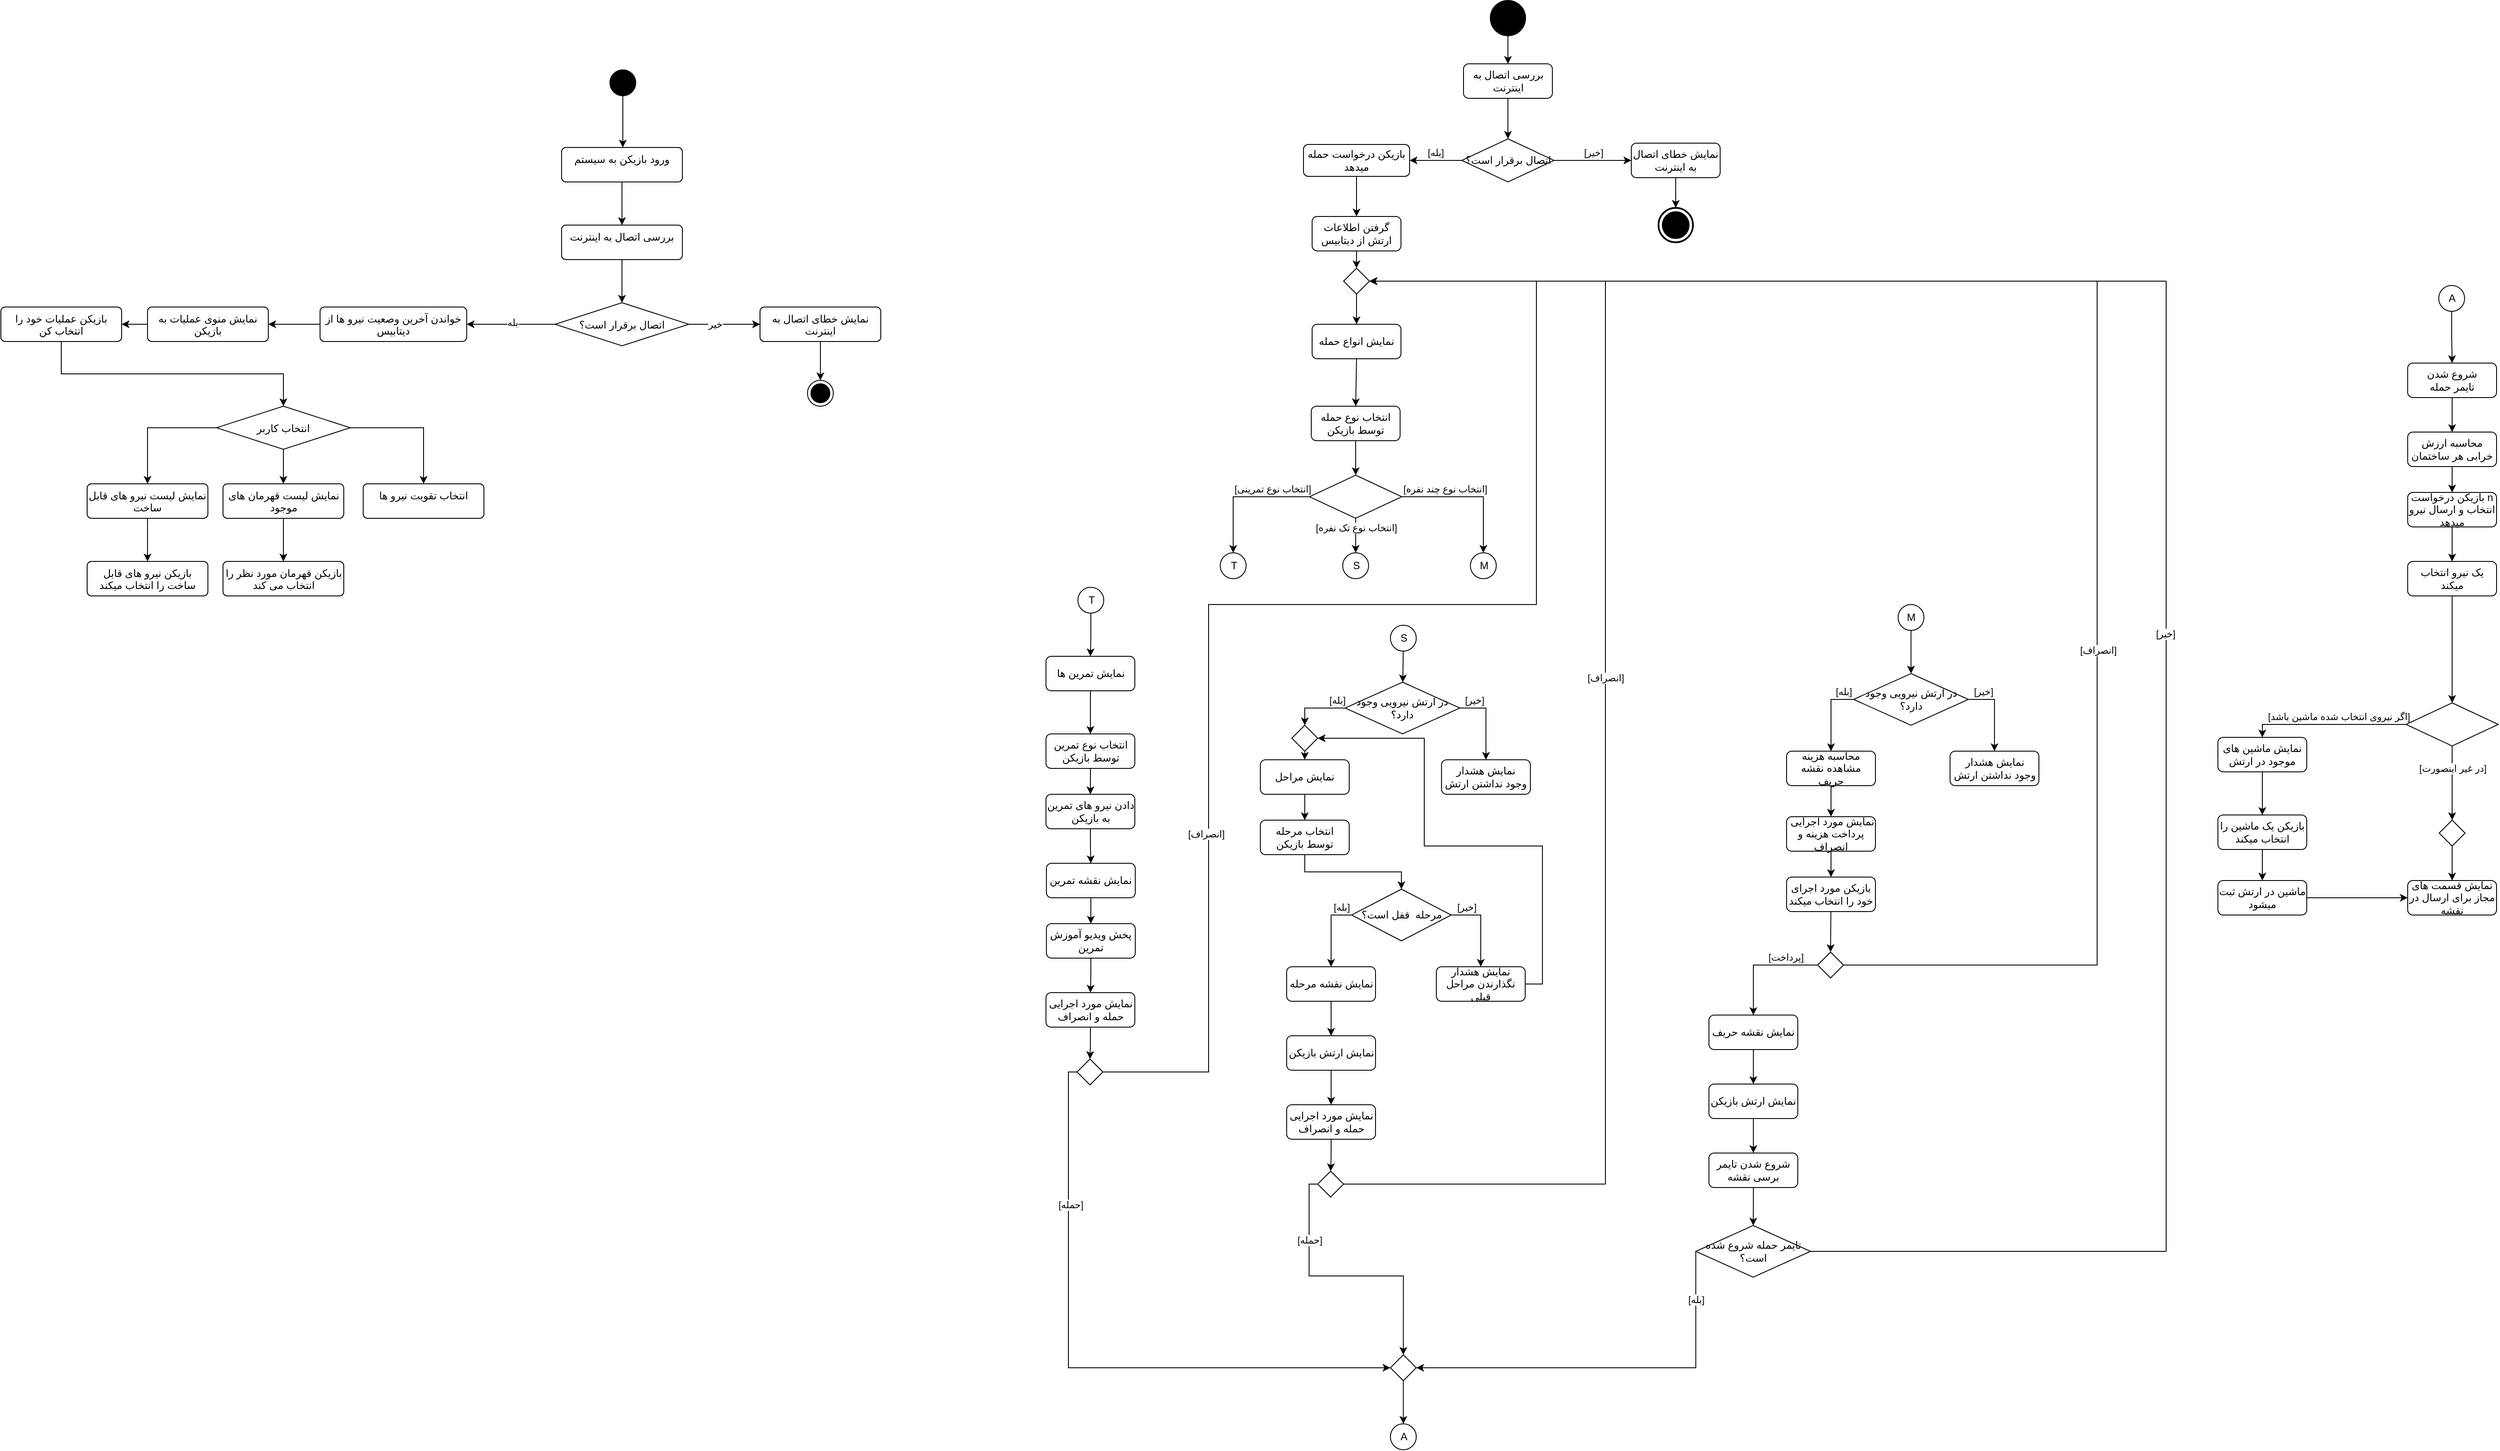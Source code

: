 <mxfile version="24.8.6">
  <diagram name="Page-1" id="e7e014a7-5840-1c2e-5031-d8a46d1fe8dd">
    <mxGraphModel dx="3032" dy="1845" grid="1" gridSize="10" guides="1" tooltips="1" connect="1" arrows="1" fold="1" page="0" pageScale="1" pageWidth="1169" pageHeight="826" background="none" math="0" shadow="0">
      <root>
        <mxCell id="0" />
        <mxCell id="1" parent="0" />
        <mxCell id="AVHLMCsRwFBvno4Tyc7N-41" value="" style="ellipse;fillColor=strokeColor;html=1;" parent="1" vertex="1">
          <mxGeometry x="216" y="-440" width="30" height="30" as="geometry" />
        </mxCell>
        <mxCell id="AVHLMCsRwFBvno4Tyc7N-46" value="" style="edgeStyle=orthogonalEdgeStyle;rounded=0;orthogonalLoop=1;jettySize=auto;html=1;" parent="1" source="AVHLMCsRwFBvno4Tyc7N-43" target="AVHLMCsRwFBvno4Tyc7N-45" edge="1">
          <mxGeometry relative="1" as="geometry" />
        </mxCell>
        <mxCell id="AVHLMCsRwFBvno4Tyc7N-43" value="ورود بازیکن به سیستم" style="html=1;align=center;verticalAlign=top;rounded=1;absoluteArcSize=1;arcSize=10;dashed=0;whiteSpace=wrap;" parent="1" vertex="1">
          <mxGeometry x="160" y="-350" width="140" height="40" as="geometry" />
        </mxCell>
        <mxCell id="AVHLMCsRwFBvno4Tyc7N-44" style="edgeStyle=orthogonalEdgeStyle;rounded=0;orthogonalLoop=1;jettySize=auto;html=1;exitX=0.5;exitY=1;exitDx=0;exitDy=0;entryX=0.471;entryY=0.002;entryDx=0;entryDy=0;entryPerimeter=0;" parent="1" source="AVHLMCsRwFBvno4Tyc7N-41" edge="1">
          <mxGeometry relative="1" as="geometry">
            <mxPoint x="230.94" y="-350.0" as="targetPoint" />
          </mxGeometry>
        </mxCell>
        <mxCell id="AVHLMCsRwFBvno4Tyc7N-48" value="" style="edgeStyle=orthogonalEdgeStyle;rounded=0;orthogonalLoop=1;jettySize=auto;html=1;" parent="1" source="AVHLMCsRwFBvno4Tyc7N-45" target="AVHLMCsRwFBvno4Tyc7N-47" edge="1">
          <mxGeometry relative="1" as="geometry" />
        </mxCell>
        <mxCell id="AVHLMCsRwFBvno4Tyc7N-45" value="بررسی اتصال به اینترنت" style="html=1;align=center;verticalAlign=top;rounded=1;absoluteArcSize=1;arcSize=10;dashed=0;whiteSpace=wrap;" parent="1" vertex="1">
          <mxGeometry x="160" y="-260" width="140" height="40" as="geometry" />
        </mxCell>
        <mxCell id="AVHLMCsRwFBvno4Tyc7N-50" value="" style="edgeStyle=orthogonalEdgeStyle;rounded=0;orthogonalLoop=1;jettySize=auto;html=1;" parent="1" source="AVHLMCsRwFBvno4Tyc7N-47" target="AVHLMCsRwFBvno4Tyc7N-49" edge="1">
          <mxGeometry relative="1" as="geometry" />
        </mxCell>
        <mxCell id="AVHLMCsRwFBvno4Tyc7N-55" value="خیر" style="edgeLabel;html=1;align=center;verticalAlign=middle;resizable=0;points=[];" parent="AVHLMCsRwFBvno4Tyc7N-50" vertex="1" connectable="0">
          <mxGeometry x="-0.265" relative="1" as="geometry">
            <mxPoint as="offset" />
          </mxGeometry>
        </mxCell>
        <mxCell id="AVHLMCsRwFBvno4Tyc7N-54" value="" style="edgeStyle=orthogonalEdgeStyle;rounded=0;orthogonalLoop=1;jettySize=auto;html=1;" parent="1" source="AVHLMCsRwFBvno4Tyc7N-47" target="AVHLMCsRwFBvno4Tyc7N-53" edge="1">
          <mxGeometry relative="1" as="geometry" />
        </mxCell>
        <mxCell id="AVHLMCsRwFBvno4Tyc7N-56" value="بله" style="edgeLabel;html=1;align=center;verticalAlign=middle;resizable=0;points=[];" parent="AVHLMCsRwFBvno4Tyc7N-54" vertex="1" connectable="0">
          <mxGeometry x="-0.031" y="-2" relative="1" as="geometry">
            <mxPoint as="offset" />
          </mxGeometry>
        </mxCell>
        <mxCell id="AVHLMCsRwFBvno4Tyc7N-47" value="اتصال برقرار است؟" style="rhombus;" parent="1" vertex="1">
          <mxGeometry x="152.5" y="-170" width="155" height="50" as="geometry" />
        </mxCell>
        <mxCell id="AVHLMCsRwFBvno4Tyc7N-52" value="" style="edgeStyle=orthogonalEdgeStyle;rounded=0;orthogonalLoop=1;jettySize=auto;html=1;" parent="1" source="AVHLMCsRwFBvno4Tyc7N-49" target="AVHLMCsRwFBvno4Tyc7N-51" edge="1">
          <mxGeometry relative="1" as="geometry" />
        </mxCell>
        <mxCell id="AVHLMCsRwFBvno4Tyc7N-49" value="نمایش خطای اتصال به اینترنت" style="html=1;align=center;verticalAlign=top;rounded=1;absoluteArcSize=1;arcSize=10;dashed=0;whiteSpace=wrap;" parent="1" vertex="1">
          <mxGeometry x="390" y="-165" width="140" height="40" as="geometry" />
        </mxCell>
        <mxCell id="AVHLMCsRwFBvno4Tyc7N-51" value="" style="ellipse;html=1;shape=endState;fillColor=strokeColor;" parent="1" vertex="1">
          <mxGeometry x="445" y="-80" width="30" height="30" as="geometry" />
        </mxCell>
        <mxCell id="AVHLMCsRwFBvno4Tyc7N-60" value="" style="edgeStyle=orthogonalEdgeStyle;rounded=0;orthogonalLoop=1;jettySize=auto;html=1;" parent="1" source="AVHLMCsRwFBvno4Tyc7N-53" target="AVHLMCsRwFBvno4Tyc7N-57" edge="1">
          <mxGeometry relative="1" as="geometry" />
        </mxCell>
        <mxCell id="AVHLMCsRwFBvno4Tyc7N-53" value="خواندن آخرین وصعیت نیرو ها از دیتابیس" style="html=1;align=center;verticalAlign=top;rounded=1;absoluteArcSize=1;arcSize=10;dashed=0;whiteSpace=wrap;" parent="1" vertex="1">
          <mxGeometry x="-120" y="-165" width="170" height="40" as="geometry" />
        </mxCell>
        <mxCell id="AVHLMCsRwFBvno4Tyc7N-65" value="" style="edgeStyle=orthogonalEdgeStyle;rounded=0;orthogonalLoop=1;jettySize=auto;html=1;" parent="1" source="AVHLMCsRwFBvno4Tyc7N-57" target="AVHLMCsRwFBvno4Tyc7N-64" edge="1">
          <mxGeometry relative="1" as="geometry" />
        </mxCell>
        <mxCell id="AVHLMCsRwFBvno4Tyc7N-57" value="نمایش منوی عملیات به بازیکن" style="html=1;align=center;verticalAlign=top;rounded=1;absoluteArcSize=1;arcSize=10;dashed=0;whiteSpace=wrap;" parent="1" vertex="1">
          <mxGeometry x="-320" y="-165" width="140" height="40" as="geometry" />
        </mxCell>
        <mxCell id="AVHLMCsRwFBvno4Tyc7N-68" style="edgeStyle=orthogonalEdgeStyle;rounded=0;orthogonalLoop=1;jettySize=auto;html=1;exitX=0;exitY=0.5;exitDx=0;exitDy=0;entryX=0.5;entryY=0;entryDx=0;entryDy=0;" parent="1" source="AVHLMCsRwFBvno4Tyc7N-59" target="AVHLMCsRwFBvno4Tyc7N-62" edge="1">
          <mxGeometry relative="1" as="geometry" />
        </mxCell>
        <mxCell id="AVHLMCsRwFBvno4Tyc7N-69" style="edgeStyle=orthogonalEdgeStyle;rounded=0;orthogonalLoop=1;jettySize=auto;html=1;exitX=0.5;exitY=1;exitDx=0;exitDy=0;entryX=0.5;entryY=0;entryDx=0;entryDy=0;" parent="1" source="AVHLMCsRwFBvno4Tyc7N-59" target="AVHLMCsRwFBvno4Tyc7N-63" edge="1">
          <mxGeometry relative="1" as="geometry" />
        </mxCell>
        <mxCell id="AVHLMCsRwFBvno4Tyc7N-70" style="edgeStyle=orthogonalEdgeStyle;rounded=0;orthogonalLoop=1;jettySize=auto;html=1;exitX=1;exitY=0.5;exitDx=0;exitDy=0;entryX=0.5;entryY=0;entryDx=0;entryDy=0;" parent="1" source="AVHLMCsRwFBvno4Tyc7N-59" target="AVHLMCsRwFBvno4Tyc7N-67" edge="1">
          <mxGeometry relative="1" as="geometry" />
        </mxCell>
        <mxCell id="AVHLMCsRwFBvno4Tyc7N-59" value="انتخاب کاربر" style="rhombus;" parent="1" vertex="1">
          <mxGeometry x="-240" y="-50" width="155" height="50" as="geometry" />
        </mxCell>
        <mxCell id="AVHLMCsRwFBvno4Tyc7N-72" value="" style="edgeStyle=orthogonalEdgeStyle;rounded=0;orthogonalLoop=1;jettySize=auto;html=1;" parent="1" source="AVHLMCsRwFBvno4Tyc7N-62" target="AVHLMCsRwFBvno4Tyc7N-71" edge="1">
          <mxGeometry relative="1" as="geometry" />
        </mxCell>
        <mxCell id="AVHLMCsRwFBvno4Tyc7N-62" value="نمایش لیست نیرو های قابل ساخت" style="html=1;align=center;verticalAlign=top;rounded=1;absoluteArcSize=1;arcSize=10;dashed=0;whiteSpace=wrap;" parent="1" vertex="1">
          <mxGeometry x="-390" y="40" width="140" height="40" as="geometry" />
        </mxCell>
        <mxCell id="AVHLMCsRwFBvno4Tyc7N-74" value="" style="edgeStyle=orthogonalEdgeStyle;rounded=0;orthogonalLoop=1;jettySize=auto;html=1;" parent="1" source="AVHLMCsRwFBvno4Tyc7N-63" target="AVHLMCsRwFBvno4Tyc7N-73" edge="1">
          <mxGeometry relative="1" as="geometry" />
        </mxCell>
        <mxCell id="AVHLMCsRwFBvno4Tyc7N-63" value="نمایش لیست قهرمان های موجود" style="html=1;align=center;verticalAlign=top;rounded=1;absoluteArcSize=1;arcSize=10;dashed=0;whiteSpace=wrap;" parent="1" vertex="1">
          <mxGeometry x="-232.5" y="40" width="140" height="40" as="geometry" />
        </mxCell>
        <mxCell id="AVHLMCsRwFBvno4Tyc7N-66" style="edgeStyle=orthogonalEdgeStyle;rounded=0;orthogonalLoop=1;jettySize=auto;html=1;exitX=0.5;exitY=1;exitDx=0;exitDy=0;entryX=0.5;entryY=0;entryDx=0;entryDy=0;" parent="1" source="AVHLMCsRwFBvno4Tyc7N-64" target="AVHLMCsRwFBvno4Tyc7N-59" edge="1">
          <mxGeometry relative="1" as="geometry">
            <mxPoint x="-190" y="-60" as="targetPoint" />
          </mxGeometry>
        </mxCell>
        <mxCell id="AVHLMCsRwFBvno4Tyc7N-64" value="بازیکن عملیات خود را انتخاب کن" style="html=1;align=center;verticalAlign=top;rounded=1;absoluteArcSize=1;arcSize=10;dashed=0;whiteSpace=wrap;" parent="1" vertex="1">
          <mxGeometry x="-490" y="-165" width="140" height="40" as="geometry" />
        </mxCell>
        <mxCell id="AVHLMCsRwFBvno4Tyc7N-67" value="انتخاب تقویت نیرو ها" style="html=1;align=center;verticalAlign=top;rounded=1;absoluteArcSize=1;arcSize=10;dashed=0;whiteSpace=wrap;" parent="1" vertex="1">
          <mxGeometry x="-70" y="40" width="140" height="40" as="geometry" />
        </mxCell>
        <mxCell id="AVHLMCsRwFBvno4Tyc7N-71" value="بازیکن نیرو های قابل ساخت را انتخاب میکند" style="html=1;align=center;verticalAlign=top;rounded=1;absoluteArcSize=1;arcSize=10;dashed=0;whiteSpace=wrap;" parent="1" vertex="1">
          <mxGeometry x="-390" y="130" width="140" height="40" as="geometry" />
        </mxCell>
        <mxCell id="AVHLMCsRwFBvno4Tyc7N-73" value="بازیکن قهرمان مورد نظر را انتخاب می کند" style="html=1;align=center;verticalAlign=top;rounded=1;absoluteArcSize=1;arcSize=10;dashed=0;whiteSpace=wrap;" parent="1" vertex="1">
          <mxGeometry x="-232.5" y="130" width="140" height="40" as="geometry" />
        </mxCell>
        <mxCell id="Zq9gSJMjhTouXHFtVj0h-3" value="" style="shape=ellipse;html=1;fillColor=strokeColor;strokeWidth=2;verticalLabelPosition=bottom;verticalAlignment=top;perimeter=ellipsePerimeter;" vertex="1" parent="1">
          <mxGeometry x="1237" y="-520" width="40" height="40" as="geometry" />
        </mxCell>
        <mxCell id="Zq9gSJMjhTouXHFtVj0h-16" style="rounded=0;orthogonalLoop=1;jettySize=auto;html=1;exitX=0.5;exitY=1;exitDx=0;exitDy=0;entryX=0.5;entryY=0;entryDx=0;entryDy=0;" edge="1" parent="1" target="Zq9gSJMjhTouXHFtVj0h-14">
          <mxGeometry relative="1" as="geometry">
            <mxPoint x="1257" y="-481" as="sourcePoint" />
          </mxGeometry>
        </mxCell>
        <mxCell id="Zq9gSJMjhTouXHFtVj0h-14" value="بررسی اتصال به اینترنت" style="shape=rect;html=1;rounded=1;whiteSpace=wrap;align=center;" vertex="1" parent="1">
          <mxGeometry x="1205.5" y="-447" width="103" height="40" as="geometry" />
        </mxCell>
        <mxCell id="Zq9gSJMjhTouXHFtVj0h-26" value="[خیر]" style="html=1;elbow=vertical;verticalAlign=bottom;endArrow=classic;rounded=0;labelBackgroundColor=none;endSize=6;endFill=1;exitX=1;exitY=0.5;exitDx=0;exitDy=0;entryX=0;entryY=0.5;entryDx=0;entryDy=0;" edge="1" source="Zq9gSJMjhTouXHFtVj0h-30" parent="1" target="Zq9gSJMjhTouXHFtVj0h-96">
          <mxGeometry relative="1" as="geometry">
            <mxPoint x="1390" y="-335" as="targetPoint" />
            <mxPoint x="1320" y="-300" as="sourcePoint" />
          </mxGeometry>
        </mxCell>
        <mxCell id="Zq9gSJMjhTouXHFtVj0h-27" value="[بله]" style="html=1;elbow=vertical;verticalAlign=bottom;endArrow=classic;rounded=0;labelBackgroundColor=none;endFill=1;exitX=0;exitY=0.5;exitDx=0;exitDy=0;entryX=1;entryY=0.5;entryDx=0;entryDy=0;" edge="1" source="Zq9gSJMjhTouXHFtVj0h-30" parent="1" target="Zq9gSJMjhTouXHFtVj0h-40">
          <mxGeometry relative="1" as="geometry">
            <mxPoint x="1140" y="-335" as="targetPoint" />
            <mxPoint x="1237" y="-340.364" as="sourcePoint" />
          </mxGeometry>
        </mxCell>
        <mxCell id="Zq9gSJMjhTouXHFtVj0h-28" style="rounded=0;orthogonalLoop=1;jettySize=auto;html=1;exitX=0.5;exitY=1;exitDx=0;exitDy=0;entryX=0.5;entryY=0;entryDx=0;entryDy=0;" edge="1" parent="1" source="Zq9gSJMjhTouXHFtVj0h-14">
          <mxGeometry relative="1" as="geometry">
            <mxPoint x="1257" y="-360" as="targetPoint" />
          </mxGeometry>
        </mxCell>
        <mxCell id="Zq9gSJMjhTouXHFtVj0h-30" value="&lt;span style=&quot;text-wrap-mode: nowrap;&quot;&gt;اتصال برقرار است؟&lt;/span&gt;" style="rhombus;whiteSpace=wrap;html=1;" vertex="1" parent="1">
          <mxGeometry x="1203.5" y="-360" width="107" height="50" as="geometry" />
        </mxCell>
        <mxCell id="Zq9gSJMjhTouXHFtVj0h-40" value="بازیکن درخواست حمله میدهد" style="shape=rect;html=1;rounded=1;whiteSpace=wrap;align=center;" vertex="1" parent="1">
          <mxGeometry x="1020" y="-353.5" width="123" height="37" as="geometry" />
        </mxCell>
        <mxCell id="Zq9gSJMjhTouXHFtVj0h-41" style="rounded=0;orthogonalLoop=1;jettySize=auto;html=1;exitX=0.5;exitY=1;exitDx=0;exitDy=0;entryX=0.5;entryY=0;entryDx=0;entryDy=0;" edge="1" source="Zq9gSJMjhTouXHFtVj0h-40" parent="1" target="Zq9gSJMjhTouXHFtVj0h-42">
          <mxGeometry relative="1" as="geometry">
            <mxPoint x="1081.5" y="-270" as="targetPoint" />
          </mxGeometry>
        </mxCell>
        <mxCell id="Zq9gSJMjhTouXHFtVj0h-42" value="گرفتن اطلاعات ارتش از دیتابیس" style="shape=rect;html=1;rounded=1;whiteSpace=wrap;align=center;" vertex="1" parent="1">
          <mxGeometry x="1030" y="-270" width="103" height="40" as="geometry" />
        </mxCell>
        <mxCell id="Zq9gSJMjhTouXHFtVj0h-43" style="rounded=0;orthogonalLoop=1;jettySize=auto;html=1;exitX=0.5;exitY=1;exitDx=0;exitDy=0;entryX=0.5;entryY=0;entryDx=0;entryDy=0;" edge="1" source="Zq9gSJMjhTouXHFtVj0h-42" parent="1" target="Zq9gSJMjhTouXHFtVj0h-214">
          <mxGeometry relative="1" as="geometry">
            <mxPoint x="1120" y="-180" as="targetPoint" />
          </mxGeometry>
        </mxCell>
        <mxCell id="Zq9gSJMjhTouXHFtVj0h-45" style="rounded=0;orthogonalLoop=1;jettySize=auto;html=1;exitX=0.5;exitY=1;exitDx=0;exitDy=0;entryX=0.5;entryY=0;entryDx=0;entryDy=0;" edge="1" source="Zq9gSJMjhTouXHFtVj0h-215" parent="1" target="Zq9gSJMjhTouXHFtVj0h-46">
          <mxGeometry relative="1" as="geometry">
            <mxPoint x="1079" y="-60" as="targetPoint" />
            <mxPoint x="1080.5" y="-100" as="sourcePoint" />
          </mxGeometry>
        </mxCell>
        <mxCell id="Zq9gSJMjhTouXHFtVj0h-64" value="" style="edgeStyle=orthogonalEdgeStyle;rounded=0;orthogonalLoop=1;jettySize=auto;html=1;" edge="1" parent="1" source="Zq9gSJMjhTouXHFtVj0h-46" target="Zq9gSJMjhTouXHFtVj0h-50">
          <mxGeometry relative="1" as="geometry" />
        </mxCell>
        <mxCell id="Zq9gSJMjhTouXHFtVj0h-46" value="انتخاب نوع حمله توسط بازیکن" style="shape=rect;html=1;rounded=1;whiteSpace=wrap;align=center;" vertex="1" parent="1">
          <mxGeometry x="1029" y="-50" width="103" height="40" as="geometry" />
        </mxCell>
        <mxCell id="Zq9gSJMjhTouXHFtVj0h-48" value="[انتخاب نوع تک نفره]" style="elbow=vertical;verticalAlign=bottom;endArrow=classic;rounded=0;labelBackgroundColor=default;endSize=6;endFill=1;exitX=0.5;exitY=1;exitDx=0;exitDy=0;entryX=0.5;entryY=0;entryDx=0;entryDy=0;jumpStyle=none;textShadow=0;labelBorderColor=none;fontColor=default;html=1;shadow=0;flowAnimation=0;" edge="1" source="Zq9gSJMjhTouXHFtVj0h-50" parent="1" target="Zq9gSJMjhTouXHFtVj0h-57">
          <mxGeometry relative="1" as="geometry">
            <mxPoint x="1080.5" y="130.0" as="targetPoint" />
            <mxPoint x="993.5" y="130.0" as="sourcePoint" />
          </mxGeometry>
        </mxCell>
        <mxCell id="Zq9gSJMjhTouXHFtVj0h-49" value="[انتخاب نوع تمرینی]" style="html=1;verticalAlign=bottom;endArrow=classic;rounded=0;labelBackgroundColor=none;endFill=1;exitX=0;exitY=0.5;exitDx=0;exitDy=0;edgeStyle=orthogonalEdgeStyle;entryX=0.5;entryY=0;entryDx=0;entryDy=0;" edge="1" source="Zq9gSJMjhTouXHFtVj0h-50" parent="1" target="Zq9gSJMjhTouXHFtVj0h-55">
          <mxGeometry x="-0.433" relative="1" as="geometry">
            <mxPoint x="913.5" y="55" as="targetPoint" />
            <mxPoint x="1060.5" y="49.636" as="sourcePoint" />
            <mxPoint as="offset" />
          </mxGeometry>
        </mxCell>
        <mxCell id="Zq9gSJMjhTouXHFtVj0h-50" value="" style="rhombus;whiteSpace=wrap;html=1;" vertex="1" parent="1">
          <mxGeometry x="1027" y="30" width="107" height="50" as="geometry" />
        </mxCell>
        <mxCell id="Zq9gSJMjhTouXHFtVj0h-53" value="[انتخاب نوع چند نفره]" style="html=1;elbow=vertical;verticalAlign=bottom;endArrow=classic;rounded=0;labelBackgroundColor=none;endSize=6;endFill=1;exitX=1;exitY=0.5;exitDx=0;exitDy=0;entryX=0.5;entryY=0;entryDx=0;entryDy=0;edgeStyle=orthogonalEdgeStyle;" edge="1" parent="1" source="Zq9gSJMjhTouXHFtVj0h-50" target="Zq9gSJMjhTouXHFtVj0h-59">
          <mxGeometry x="-0.379" relative="1" as="geometry">
            <mxPoint x="1252.5" y="54.7" as="targetPoint" />
            <mxPoint x="1143.5" y="54.7" as="sourcePoint" />
            <mxPoint as="offset" />
          </mxGeometry>
        </mxCell>
        <mxCell id="Zq9gSJMjhTouXHFtVj0h-55" value="T" style="ellipse;html=1;" vertex="1" parent="1">
          <mxGeometry x="923.5" y="120" width="30" height="30" as="geometry" />
        </mxCell>
        <mxCell id="Zq9gSJMjhTouXHFtVj0h-57" value="S" style="ellipse;html=1;" vertex="1" parent="1">
          <mxGeometry x="1065.5" y="120" width="30" height="30" as="geometry" />
        </mxCell>
        <mxCell id="Zq9gSJMjhTouXHFtVj0h-59" value="M" style="ellipse;html=1;" vertex="1" parent="1">
          <mxGeometry x="1213.5" y="120" width="30" height="30" as="geometry" />
        </mxCell>
        <mxCell id="Zq9gSJMjhTouXHFtVj0h-67" value="" style="edgeStyle=orthogonalEdgeStyle;rounded=0;orthogonalLoop=1;jettySize=auto;html=1;" edge="1" parent="1" source="Zq9gSJMjhTouXHFtVj0h-60" target="Zq9gSJMjhTouXHFtVj0h-65">
          <mxGeometry relative="1" as="geometry" />
        </mxCell>
        <mxCell id="Zq9gSJMjhTouXHFtVj0h-60" value="T" style="ellipse;html=1;" vertex="1" parent="1">
          <mxGeometry x="758.5" y="160" width="30" height="30" as="geometry" />
        </mxCell>
        <mxCell id="Zq9gSJMjhTouXHFtVj0h-82" value="" style="rounded=0;orthogonalLoop=1;jettySize=auto;html=1;" edge="1" parent="1" source="Zq9gSJMjhTouXHFtVj0h-61" target="Zq9gSJMjhTouXHFtVj0h-79">
          <mxGeometry relative="1" as="geometry" />
        </mxCell>
        <mxCell id="Zq9gSJMjhTouXHFtVj0h-61" value="S" style="ellipse;html=1;" vertex="1" parent="1">
          <mxGeometry x="1120.75" y="204" width="30" height="30" as="geometry" />
        </mxCell>
        <mxCell id="Zq9gSJMjhTouXHFtVj0h-109" value="" style="edgeStyle=orthogonalEdgeStyle;rounded=0;orthogonalLoop=1;jettySize=auto;html=1;" edge="1" parent="1" source="Zq9gSJMjhTouXHFtVj0h-62" target="Zq9gSJMjhTouXHFtVj0h-105">
          <mxGeometry relative="1" as="geometry" />
        </mxCell>
        <mxCell id="Zq9gSJMjhTouXHFtVj0h-62" value="M" style="ellipse;html=1;" vertex="1" parent="1">
          <mxGeometry x="1709.25" y="180" width="30" height="30" as="geometry" />
        </mxCell>
        <mxCell id="Zq9gSJMjhTouXHFtVj0h-69" value="" style="edgeStyle=orthogonalEdgeStyle;rounded=0;orthogonalLoop=1;jettySize=auto;html=1;" edge="1" parent="1" source="Zq9gSJMjhTouXHFtVj0h-65" target="Zq9gSJMjhTouXHFtVj0h-68">
          <mxGeometry relative="1" as="geometry" />
        </mxCell>
        <mxCell id="Zq9gSJMjhTouXHFtVj0h-65" value="نمایش تمرین ها" style="shape=rect;html=1;rounded=1;whiteSpace=wrap;align=center;" vertex="1" parent="1">
          <mxGeometry x="721.5" y="240" width="103" height="40" as="geometry" />
        </mxCell>
        <mxCell id="Zq9gSJMjhTouXHFtVj0h-71" value="" style="edgeStyle=orthogonalEdgeStyle;rounded=0;orthogonalLoop=1;jettySize=auto;html=1;" edge="1" parent="1" source="Zq9gSJMjhTouXHFtVj0h-68" target="Zq9gSJMjhTouXHFtVj0h-70">
          <mxGeometry relative="1" as="geometry" />
        </mxCell>
        <mxCell id="Zq9gSJMjhTouXHFtVj0h-68" value="انتخاب نوع تمرین توسط بازیکن" style="shape=rect;html=1;rounded=1;whiteSpace=wrap;align=center;" vertex="1" parent="1">
          <mxGeometry x="721.5" y="330" width="103" height="40" as="geometry" />
        </mxCell>
        <mxCell id="Zq9gSJMjhTouXHFtVj0h-73" value="" style="edgeStyle=orthogonalEdgeStyle;rounded=0;orthogonalLoop=1;jettySize=auto;html=1;" edge="1" parent="1" source="Zq9gSJMjhTouXHFtVj0h-70" target="Zq9gSJMjhTouXHFtVj0h-72">
          <mxGeometry relative="1" as="geometry" />
        </mxCell>
        <mxCell id="Zq9gSJMjhTouXHFtVj0h-70" value="دادن نیرو های تمرین به بازیکن" style="shape=rect;html=1;rounded=1;whiteSpace=wrap;align=center;" vertex="1" parent="1">
          <mxGeometry x="721.5" y="400" width="103" height="40" as="geometry" />
        </mxCell>
        <mxCell id="Zq9gSJMjhTouXHFtVj0h-76" value="" style="edgeStyle=orthogonalEdgeStyle;rounded=0;orthogonalLoop=1;jettySize=auto;html=1;" edge="1" parent="1" source="Zq9gSJMjhTouXHFtVj0h-72" target="Zq9gSJMjhTouXHFtVj0h-74">
          <mxGeometry relative="1" as="geometry" />
        </mxCell>
        <mxCell id="Zq9gSJMjhTouXHFtVj0h-72" value="نمایش نقشه تمرین" style="shape=rect;html=1;rounded=1;whiteSpace=wrap;align=center;" vertex="1" parent="1">
          <mxGeometry x="722" y="480" width="103" height="40" as="geometry" />
        </mxCell>
        <mxCell id="Zq9gSJMjhTouXHFtVj0h-146" style="edgeStyle=orthogonalEdgeStyle;rounded=0;orthogonalLoop=1;jettySize=auto;html=1;exitX=0.5;exitY=1;exitDx=0;exitDy=0;entryX=0.5;entryY=0;entryDx=0;entryDy=0;" edge="1" parent="1" source="Zq9gSJMjhTouXHFtVj0h-74" target="Zq9gSJMjhTouXHFtVj0h-141">
          <mxGeometry relative="1" as="geometry" />
        </mxCell>
        <mxCell id="Zq9gSJMjhTouXHFtVj0h-74" value="پخش ویدیو آموزش تمرین" style="shape=rect;html=1;rounded=1;whiteSpace=wrap;align=center;" vertex="1" parent="1">
          <mxGeometry x="722" y="550" width="103" height="40" as="geometry" />
        </mxCell>
        <mxCell id="Zq9gSJMjhTouXHFtVj0h-78" value="[بله]" style="html=1;verticalAlign=bottom;endArrow=classic;rounded=0;labelBackgroundColor=default;endFill=1;exitX=0;exitY=0.5;exitDx=0;exitDy=0;edgeStyle=elbowEdgeStyle;elbow=vertical;entryX=0.5;entryY=0;entryDx=0;entryDy=0;" edge="1" source="Zq9gSJMjhTouXHFtVj0h-79" parent="1" target="Zq9gSJMjhTouXHFtVj0h-217">
          <mxGeometry x="-0.718" relative="1" as="geometry">
            <mxPoint x="1090" y="360" as="targetPoint" />
            <mxPoint x="1083.5" y="345" as="sourcePoint" />
            <Array as="points">
              <mxPoint x="1060" y="300" />
            </Array>
            <mxPoint as="offset" />
          </mxGeometry>
        </mxCell>
        <mxCell id="Zq9gSJMjhTouXHFtVj0h-79" value="در ارتش نیرویی وجود دارد؟" style="rhombus;whiteSpace=wrap;html=1;" vertex="1" parent="1">
          <mxGeometry x="1068.25" y="270" width="133" height="60" as="geometry" />
        </mxCell>
        <mxCell id="Zq9gSJMjhTouXHFtVj0h-81" value="[خیر]" style="html=1;verticalAlign=bottom;endArrow=classic;rounded=0;labelBackgroundColor=default;endFill=1;exitX=1;exitY=0.5;exitDx=0;exitDy=0;edgeStyle=elbowEdgeStyle;entryX=0.5;entryY=0;entryDx=0;entryDy=0;elbow=vertical;" edge="1" parent="1" source="Zq9gSJMjhTouXHFtVj0h-79" target="Zq9gSJMjhTouXHFtVj0h-83">
          <mxGeometry x="-0.628" relative="1" as="geometry">
            <mxPoint x="1220" y="380" as="targetPoint" />
            <mxPoint x="1209.5" y="325" as="sourcePoint" />
            <mxPoint as="offset" />
            <Array as="points">
              <mxPoint x="1220" y="300" />
            </Array>
          </mxGeometry>
        </mxCell>
        <mxCell id="Zq9gSJMjhTouXHFtVj0h-83" value="نمایش هشدار&lt;div&gt;وجود نداشتن ارتش&lt;/div&gt;" style="shape=rect;html=1;rounded=1;whiteSpace=wrap;align=center;" vertex="1" parent="1">
          <mxGeometry x="1180" y="360" width="103" height="40" as="geometry" />
        </mxCell>
        <mxCell id="Zq9gSJMjhTouXHFtVj0h-88" value="" style="edgeStyle=orthogonalEdgeStyle;rounded=0;orthogonalLoop=1;jettySize=auto;html=1;" edge="1" parent="1" source="Zq9gSJMjhTouXHFtVj0h-84" target="Zq9gSJMjhTouXHFtVj0h-87">
          <mxGeometry relative="1" as="geometry" />
        </mxCell>
        <mxCell id="Zq9gSJMjhTouXHFtVj0h-84" value="نمایش مراحل" style="shape=rect;html=1;rounded=1;whiteSpace=wrap;align=center;" vertex="1" parent="1">
          <mxGeometry x="970" y="360" width="103" height="40" as="geometry" />
        </mxCell>
        <mxCell id="Zq9gSJMjhTouXHFtVj0h-92" style="edgeStyle=orthogonalEdgeStyle;rounded=0;orthogonalLoop=1;jettySize=auto;html=1;exitX=0.5;exitY=1;exitDx=0;exitDy=0;entryX=0.5;entryY=0;entryDx=0;entryDy=0;" edge="1" parent="1" source="Zq9gSJMjhTouXHFtVj0h-87" target="Zq9gSJMjhTouXHFtVj0h-90">
          <mxGeometry relative="1" as="geometry" />
        </mxCell>
        <mxCell id="Zq9gSJMjhTouXHFtVj0h-87" value="انتخاب مرحله توسط بازیکن" style="shape=rect;html=1;rounded=1;whiteSpace=wrap;align=center;" vertex="1" parent="1">
          <mxGeometry x="970" y="430" width="103" height="40" as="geometry" />
        </mxCell>
        <mxCell id="Zq9gSJMjhTouXHFtVj0h-89" value="[بله]" style="html=1;verticalAlign=bottom;endArrow=classic;rounded=0;labelBackgroundColor=default;endFill=1;exitX=0;exitY=0.5;exitDx=0;exitDy=0;edgeStyle=elbowEdgeStyle;elbow=vertical;entryX=0.5;entryY=0;entryDx=0;entryDy=0;" edge="1" parent="1" source="Zq9gSJMjhTouXHFtVj0h-90" target="Zq9gSJMjhTouXHFtVj0h-100">
          <mxGeometry x="-0.718" relative="1" as="geometry">
            <mxPoint x="1049.75" y="605" as="targetPoint" />
            <mxPoint x="1081.25" y="590" as="sourcePoint" />
            <Array as="points">
              <mxPoint x="1057.75" y="540" />
            </Array>
            <mxPoint as="offset" />
          </mxGeometry>
        </mxCell>
        <mxCell id="Zq9gSJMjhTouXHFtVj0h-90" value="مرحله&amp;nbsp; قفل است؟" style="rhombus;whiteSpace=wrap;html=1;" vertex="1" parent="1">
          <mxGeometry x="1075.75" y="510" width="115.51" height="60" as="geometry" />
        </mxCell>
        <mxCell id="Zq9gSJMjhTouXHFtVj0h-91" value="[خیر]" style="html=1;verticalAlign=bottom;endArrow=classic;rounded=0;labelBackgroundColor=default;endFill=1;exitX=1;exitY=0.5;exitDx=0;exitDy=0;edgeStyle=elbowEdgeStyle;entryX=0.5;entryY=0;entryDx=0;entryDy=0;elbow=vertical;" edge="1" parent="1" source="Zq9gSJMjhTouXHFtVj0h-90" target="Zq9gSJMjhTouXHFtVj0h-99">
          <mxGeometry x="-0.628" relative="1" as="geometry">
            <mxPoint x="1219.75" y="605" as="targetPoint" />
            <mxPoint x="1207.25" y="570" as="sourcePoint" />
            <mxPoint as="offset" />
            <Array as="points">
              <mxPoint x="1197.75" y="540" />
            </Array>
          </mxGeometry>
        </mxCell>
        <mxCell id="Zq9gSJMjhTouXHFtVj0h-98" value="" style="edgeStyle=orthogonalEdgeStyle;rounded=0;orthogonalLoop=1;jettySize=auto;html=1;" edge="1" parent="1" source="Zq9gSJMjhTouXHFtVj0h-96" target="Zq9gSJMjhTouXHFtVj0h-97">
          <mxGeometry relative="1" as="geometry" />
        </mxCell>
        <mxCell id="Zq9gSJMjhTouXHFtVj0h-96" value="نمایش خطای اتصال به اینترنت" style="shape=rect;html=1;rounded=1;whiteSpace=wrap;align=center;" vertex="1" parent="1">
          <mxGeometry x="1400" y="-355" width="103" height="40" as="geometry" />
        </mxCell>
        <mxCell id="Zq9gSJMjhTouXHFtVj0h-97" value="" style="html=1;shape=mxgraph.sysml.actFinal;strokeWidth=2;verticalLabelPosition=bottom;verticalAlignment=top;" vertex="1" parent="1">
          <mxGeometry x="1431.5" y="-280" width="40" height="40" as="geometry" />
        </mxCell>
        <mxCell id="Zq9gSJMjhTouXHFtVj0h-120" style="edgeStyle=orthogonalEdgeStyle;rounded=0;orthogonalLoop=1;jettySize=auto;html=1;exitX=1;exitY=0.5;exitDx=0;exitDy=0;entryX=1;entryY=0.5;entryDx=0;entryDy=0;" edge="1" parent="1" source="Zq9gSJMjhTouXHFtVj0h-99" target="Zq9gSJMjhTouXHFtVj0h-217">
          <mxGeometry relative="1" as="geometry">
            <mxPoint x="1291" y="620" as="sourcePoint" />
            <mxPoint x="1140" y="380" as="targetPoint" />
            <Array as="points">
              <mxPoint x="1297" y="620" />
              <mxPoint x="1297" y="460" />
              <mxPoint x="1160" y="460" />
              <mxPoint x="1160" y="335" />
            </Array>
          </mxGeometry>
        </mxCell>
        <mxCell id="Zq9gSJMjhTouXHFtVj0h-99" value="نمایش هشدار&lt;div&gt;نگذارندن مراحل قبلی&lt;/div&gt;" style="shape=rect;html=1;rounded=1;whiteSpace=wrap;align=center;" vertex="1" parent="1">
          <mxGeometry x="1174" y="600" width="103" height="40" as="geometry" />
        </mxCell>
        <mxCell id="Zq9gSJMjhTouXHFtVj0h-127" value="" style="edgeStyle=orthogonalEdgeStyle;rounded=0;orthogonalLoop=1;jettySize=auto;html=1;" edge="1" parent="1" source="Zq9gSJMjhTouXHFtVj0h-100" target="Zq9gSJMjhTouXHFtVj0h-125">
          <mxGeometry relative="1" as="geometry" />
        </mxCell>
        <mxCell id="Zq9gSJMjhTouXHFtVj0h-100" value="نمایش نقشه مرحله" style="shape=rect;html=1;rounded=1;whiteSpace=wrap;align=center;" vertex="1" parent="1">
          <mxGeometry x="1000.5" y="600" width="103" height="40" as="geometry" />
        </mxCell>
        <mxCell id="Zq9gSJMjhTouXHFtVj0h-172" value="" style="edgeStyle=orthogonalEdgeStyle;rounded=0;orthogonalLoop=1;jettySize=auto;html=1;" edge="1" parent="1" source="Zq9gSJMjhTouXHFtVj0h-101" target="Zq9gSJMjhTouXHFtVj0h-171">
          <mxGeometry relative="1" as="geometry" />
        </mxCell>
        <mxCell id="Zq9gSJMjhTouXHFtVj0h-101" value="شروع شدن&lt;div&gt;&amp;nbsp;تایمر حمله&amp;nbsp;&lt;/div&gt;" style="shape=rect;html=1;rounded=1;whiteSpace=wrap;align=center;" vertex="1" parent="1">
          <mxGeometry x="2300" y="-100" width="103" height="40" as="geometry" />
        </mxCell>
        <mxCell id="Zq9gSJMjhTouXHFtVj0h-104" value="[بله]" style="html=1;verticalAlign=bottom;endArrow=classic;rounded=0;labelBackgroundColor=default;endFill=1;exitX=0;exitY=0.5;exitDx=0;exitDy=0;edgeStyle=elbowEdgeStyle;elbow=vertical;entryX=0.5;entryY=0;entryDx=0;entryDy=0;" edge="1" parent="1" source="Zq9gSJMjhTouXHFtVj0h-105" target="Zq9gSJMjhTouXHFtVj0h-108">
          <mxGeometry x="-0.718" relative="1" as="geometry">
            <mxPoint x="1679.5" y="350" as="targetPoint" />
            <mxPoint x="1673" y="335" as="sourcePoint" />
            <Array as="points">
              <mxPoint x="1649.5" y="290" />
            </Array>
            <mxPoint as="offset" />
          </mxGeometry>
        </mxCell>
        <mxCell id="Zq9gSJMjhTouXHFtVj0h-105" value="در ارتش نیرویی وجود دارد؟" style="rhombus;whiteSpace=wrap;html=1;" vertex="1" parent="1">
          <mxGeometry x="1657.75" y="260" width="133" height="60" as="geometry" />
        </mxCell>
        <mxCell id="Zq9gSJMjhTouXHFtVj0h-106" value="[خیر]" style="html=1;verticalAlign=bottom;endArrow=classic;rounded=0;labelBackgroundColor=default;endFill=1;exitX=1;exitY=0.5;exitDx=0;exitDy=0;edgeStyle=elbowEdgeStyle;entryX=0.5;entryY=0;entryDx=0;entryDy=0;elbow=vertical;" edge="1" parent="1" source="Zq9gSJMjhTouXHFtVj0h-105" target="Zq9gSJMjhTouXHFtVj0h-107">
          <mxGeometry x="-0.628" relative="1" as="geometry">
            <mxPoint x="1809.5" y="370" as="targetPoint" />
            <mxPoint x="1799" y="315" as="sourcePoint" />
            <mxPoint as="offset" />
            <Array as="points">
              <mxPoint x="1809.5" y="290" />
            </Array>
          </mxGeometry>
        </mxCell>
        <mxCell id="Zq9gSJMjhTouXHFtVj0h-107" value="نمایش هشدار&lt;div&gt;وجود نداشتن ارتش&lt;/div&gt;" style="shape=rect;html=1;rounded=1;whiteSpace=wrap;align=center;" vertex="1" parent="1">
          <mxGeometry x="1769.5" y="350" width="103" height="40" as="geometry" />
        </mxCell>
        <mxCell id="Zq9gSJMjhTouXHFtVj0h-111" value="" style="edgeStyle=orthogonalEdgeStyle;rounded=0;orthogonalLoop=1;jettySize=auto;html=1;" edge="1" parent="1" source="Zq9gSJMjhTouXHFtVj0h-108" target="Zq9gSJMjhTouXHFtVj0h-110">
          <mxGeometry relative="1" as="geometry" />
        </mxCell>
        <mxCell id="Zq9gSJMjhTouXHFtVj0h-108" value="محاسبه هزینه مشاهده نقشه حریف" style="shape=rect;html=1;rounded=1;whiteSpace=wrap;align=center;" vertex="1" parent="1">
          <mxGeometry x="1580" y="350" width="103" height="40" as="geometry" />
        </mxCell>
        <mxCell id="Zq9gSJMjhTouXHFtVj0h-117" value="" style="edgeStyle=orthogonalEdgeStyle;rounded=0;orthogonalLoop=1;jettySize=auto;html=1;" edge="1" parent="1" source="Zq9gSJMjhTouXHFtVj0h-110" target="Zq9gSJMjhTouXHFtVj0h-116">
          <mxGeometry relative="1" as="geometry" />
        </mxCell>
        <mxCell id="Zq9gSJMjhTouXHFtVj0h-110" value="نمایش مورد اجرایی&amp;nbsp; پرداخت هزینه و انصراف" style="shape=rect;html=1;rounded=1;whiteSpace=wrap;align=center;" vertex="1" parent="1">
          <mxGeometry x="1580" y="426" width="103" height="40" as="geometry" />
        </mxCell>
        <mxCell id="Zq9gSJMjhTouXHFtVj0h-113" value="[پرداخت]" style="html=1;verticalAlign=bottom;endArrow=classic;rounded=0;labelBackgroundColor=none;endFill=1;exitX=0;exitY=0.5;exitDx=0;exitDy=0;edgeStyle=orthogonalEdgeStyle;entryX=0.5;entryY=0;entryDx=0;entryDy=0;" edge="1" source="Zq9gSJMjhTouXHFtVj0h-114" parent="1" target="Zq9gSJMjhTouXHFtVj0h-119">
          <mxGeometry x="-0.433" relative="1" as="geometry">
            <mxPoint x="1521" y="673" as="targetPoint" />
            <mxPoint x="1613.014" y="602.636" as="sourcePoint" />
            <mxPoint as="offset" />
          </mxGeometry>
        </mxCell>
        <mxCell id="Zq9gSJMjhTouXHFtVj0h-114" value="" style="rhombus;whiteSpace=wrap;html=1;" vertex="1" parent="1">
          <mxGeometry x="1616" y="583" width="30" height="30" as="geometry" />
        </mxCell>
        <mxCell id="Zq9gSJMjhTouXHFtVj0h-115" value="" style="html=1;elbow=vertical;verticalAlign=bottom;endArrow=classic;rounded=0;labelBackgroundColor=none;endSize=6;endFill=1;exitX=1;exitY=0.5;exitDx=0;exitDy=0;edgeStyle=orthogonalEdgeStyle;entryX=1;entryY=0.5;entryDx=0;entryDy=0;" edge="1" source="Zq9gSJMjhTouXHFtVj0h-114" parent="1" target="Zq9gSJMjhTouXHFtVj0h-214">
          <mxGeometry x="-0.379" relative="1" as="geometry">
            <mxPoint x="1133.0" y="-140" as="targetPoint" />
            <mxPoint x="1570.014" y="634.7" as="sourcePoint" />
            <Array as="points">
              <mxPoint x="1940" y="598" />
              <mxPoint x="1940" y="-195" />
            </Array>
            <mxPoint as="offset" />
          </mxGeometry>
        </mxCell>
        <mxCell id="Zq9gSJMjhTouXHFtVj0h-135" value="[انصراف]" style="edgeLabel;html=1;align=center;verticalAlign=middle;resizable=0;points=[];" vertex="1" connectable="0" parent="Zq9gSJMjhTouXHFtVj0h-115">
          <mxGeometry x="-0.317" y="-1" relative="1" as="geometry">
            <mxPoint as="offset" />
          </mxGeometry>
        </mxCell>
        <mxCell id="Zq9gSJMjhTouXHFtVj0h-118" value="" style="rounded=0;orthogonalLoop=1;jettySize=auto;html=1;entryX=0.5;entryY=0;entryDx=0;entryDy=0;" edge="1" parent="1" source="Zq9gSJMjhTouXHFtVj0h-116" target="Zq9gSJMjhTouXHFtVj0h-114">
          <mxGeometry relative="1" as="geometry">
            <mxPoint x="1680" y="566" as="targetPoint" />
          </mxGeometry>
        </mxCell>
        <mxCell id="Zq9gSJMjhTouXHFtVj0h-116" value="بازیکن مورد اجرای خود را انتخاب میکند" style="shape=rect;html=1;rounded=1;whiteSpace=wrap;align=center;" vertex="1" parent="1">
          <mxGeometry x="1580" y="496" width="103" height="40" as="geometry" />
        </mxCell>
        <mxCell id="Zq9gSJMjhTouXHFtVj0h-122" value="" style="edgeStyle=orthogonalEdgeStyle;rounded=0;orthogonalLoop=1;jettySize=auto;html=1;" edge="1" parent="1" source="Zq9gSJMjhTouXHFtVj0h-119" target="Zq9gSJMjhTouXHFtVj0h-121">
          <mxGeometry relative="1" as="geometry" />
        </mxCell>
        <mxCell id="Zq9gSJMjhTouXHFtVj0h-119" value="نمایش نقشه حریف" style="shape=rect;html=1;rounded=1;whiteSpace=wrap;align=center;" vertex="1" parent="1">
          <mxGeometry x="1490" y="656" width="103" height="40" as="geometry" />
        </mxCell>
        <mxCell id="Zq9gSJMjhTouXHFtVj0h-124" value="" style="edgeStyle=orthogonalEdgeStyle;rounded=0;orthogonalLoop=1;jettySize=auto;html=1;" edge="1" parent="1" source="Zq9gSJMjhTouXHFtVj0h-121" target="Zq9gSJMjhTouXHFtVj0h-123">
          <mxGeometry relative="1" as="geometry" />
        </mxCell>
        <mxCell id="Zq9gSJMjhTouXHFtVj0h-121" value="نمایش ارتش بازیکن" style="shape=rect;html=1;rounded=1;whiteSpace=wrap;align=center;" vertex="1" parent="1">
          <mxGeometry x="1490" y="736" width="103" height="40" as="geometry" />
        </mxCell>
        <mxCell id="Zq9gSJMjhTouXHFtVj0h-157" value="" style="edgeStyle=orthogonalEdgeStyle;rounded=0;orthogonalLoop=1;jettySize=auto;html=1;" edge="1" parent="1" source="Zq9gSJMjhTouXHFtVj0h-123" target="Zq9gSJMjhTouXHFtVj0h-155">
          <mxGeometry relative="1" as="geometry" />
        </mxCell>
        <mxCell id="Zq9gSJMjhTouXHFtVj0h-123" value="شروع شدن تایمر&lt;div&gt;برسی نقشه&lt;/div&gt;" style="shape=rect;html=1;rounded=1;whiteSpace=wrap;align=center;" vertex="1" parent="1">
          <mxGeometry x="1490" y="816" width="103" height="40" as="geometry" />
        </mxCell>
        <mxCell id="Zq9gSJMjhTouXHFtVj0h-129" value="" style="edgeStyle=orthogonalEdgeStyle;rounded=0;orthogonalLoop=1;jettySize=auto;html=1;" edge="1" parent="1" source="Zq9gSJMjhTouXHFtVj0h-125" target="Zq9gSJMjhTouXHFtVj0h-128">
          <mxGeometry relative="1" as="geometry" />
        </mxCell>
        <mxCell id="Zq9gSJMjhTouXHFtVj0h-125" value="نمایش ارتش بازیکن" style="shape=rect;html=1;rounded=1;whiteSpace=wrap;align=center;" vertex="1" parent="1">
          <mxGeometry x="1000.5" y="680" width="103" height="40" as="geometry" />
        </mxCell>
        <mxCell id="Zq9gSJMjhTouXHFtVj0h-132" value="" style="edgeStyle=orthogonalEdgeStyle;rounded=0;orthogonalLoop=1;jettySize=auto;html=1;" edge="1" parent="1" source="Zq9gSJMjhTouXHFtVj0h-128" target="Zq9gSJMjhTouXHFtVj0h-131">
          <mxGeometry relative="1" as="geometry" />
        </mxCell>
        <mxCell id="Zq9gSJMjhTouXHFtVj0h-128" value="نمایش مورد اجرایی&lt;div&gt;&lt;span style=&quot;background-color: initial;&quot;&gt;حمله و انصراف&lt;/span&gt;&lt;/div&gt;" style="shape=rect;html=1;rounded=1;whiteSpace=wrap;align=center;" vertex="1" parent="1">
          <mxGeometry x="1000.5" y="760" width="103" height="40" as="geometry" />
        </mxCell>
        <mxCell id="Zq9gSJMjhTouXHFtVj0h-130" value="" style="html=1;verticalAlign=bottom;endArrow=classic;rounded=0;labelBackgroundColor=none;endFill=1;exitX=0;exitY=0.5;exitDx=0;exitDy=0;edgeStyle=orthogonalEdgeStyle;entryX=0.5;entryY=0;entryDx=0;entryDy=0;" edge="1" parent="1" source="Zq9gSJMjhTouXHFtVj0h-131" target="Zq9gSJMjhTouXHFtVj0h-159">
          <mxGeometry x="-0.433" relative="1" as="geometry">
            <mxPoint x="930" y="920" as="targetPoint" />
            <mxPoint x="1030.514" y="856.636" as="sourcePoint" />
            <mxPoint as="offset" />
          </mxGeometry>
        </mxCell>
        <mxCell id="Zq9gSJMjhTouXHFtVj0h-174" value="[حمله]" style="edgeLabel;html=1;align=center;verticalAlign=middle;resizable=0;points=[];" vertex="1" connectable="0" parent="Zq9gSJMjhTouXHFtVj0h-130">
          <mxGeometry x="-0.531" relative="1" as="geometry">
            <mxPoint as="offset" />
          </mxGeometry>
        </mxCell>
        <mxCell id="Zq9gSJMjhTouXHFtVj0h-133" style="edgeStyle=orthogonalEdgeStyle;rounded=0;orthogonalLoop=1;jettySize=auto;html=1;exitX=1;exitY=0.5;exitDx=0;exitDy=0;entryX=1;entryY=0.5;entryDx=0;entryDy=0;" edge="1" parent="1" source="Zq9gSJMjhTouXHFtVj0h-131" target="Zq9gSJMjhTouXHFtVj0h-214">
          <mxGeometry relative="1" as="geometry">
            <mxPoint x="1133.0" y="-140" as="targetPoint" />
            <Array as="points">
              <mxPoint x="1370" y="852" />
              <mxPoint x="1370" y="-195" />
            </Array>
          </mxGeometry>
        </mxCell>
        <mxCell id="Zq9gSJMjhTouXHFtVj0h-134" value="[انصراف]" style="edgeLabel;html=1;align=center;verticalAlign=middle;resizable=0;points=[];" vertex="1" connectable="0" parent="Zq9gSJMjhTouXHFtVj0h-133">
          <mxGeometry x="0.097" relative="1" as="geometry">
            <mxPoint as="offset" />
          </mxGeometry>
        </mxCell>
        <mxCell id="Zq9gSJMjhTouXHFtVj0h-131" value="" style="rhombus;whiteSpace=wrap;html=1;" vertex="1" parent="1">
          <mxGeometry x="1036.5" y="837" width="30" height="30" as="geometry" />
        </mxCell>
        <mxCell id="Zq9gSJMjhTouXHFtVj0h-140" value="" style="edgeStyle=orthogonalEdgeStyle;rounded=0;orthogonalLoop=1;jettySize=auto;html=1;" edge="1" parent="1" source="Zq9gSJMjhTouXHFtVj0h-141" target="Zq9gSJMjhTouXHFtVj0h-143">
          <mxGeometry relative="1" as="geometry" />
        </mxCell>
        <mxCell id="Zq9gSJMjhTouXHFtVj0h-141" value="نمایش مورد اجرایی&lt;div&gt;&lt;span style=&quot;background-color: initial;&quot;&gt;حمله و انصراف&lt;/span&gt;&lt;/div&gt;" style="shape=rect;html=1;rounded=1;whiteSpace=wrap;align=center;" vertex="1" parent="1">
          <mxGeometry x="721.5" y="630" width="103" height="40" as="geometry" />
        </mxCell>
        <mxCell id="Zq9gSJMjhTouXHFtVj0h-142" value="" style="html=1;verticalAlign=bottom;endArrow=classic;rounded=0;labelBackgroundColor=none;endFill=1;exitX=0;exitY=0.5;exitDx=0;exitDy=0;edgeStyle=orthogonalEdgeStyle;entryX=0;entryY=0.5;entryDx=0;entryDy=0;" edge="1" parent="1" source="Zq9gSJMjhTouXHFtVj0h-143" target="Zq9gSJMjhTouXHFtVj0h-159">
          <mxGeometry x="-0.433" relative="1" as="geometry">
            <mxPoint x="694.5" y="770" as="targetPoint" />
            <mxPoint x="751.514" y="726.636" as="sourcePoint" />
            <mxPoint as="offset" />
          </mxGeometry>
        </mxCell>
        <mxCell id="Zq9gSJMjhTouXHFtVj0h-173" value="[حمله]" style="edgeLabel;html=1;align=center;verticalAlign=middle;resizable=0;points=[];" vertex="1" connectable="0" parent="Zq9gSJMjhTouXHFtVj0h-142">
          <mxGeometry x="-0.549" y="2" relative="1" as="geometry">
            <mxPoint as="offset" />
          </mxGeometry>
        </mxCell>
        <mxCell id="Zq9gSJMjhTouXHFtVj0h-148" style="edgeStyle=orthogonalEdgeStyle;rounded=0;orthogonalLoop=1;jettySize=auto;html=1;exitX=1;exitY=0.5;exitDx=0;exitDy=0;entryX=1;entryY=0.5;entryDx=0;entryDy=0;" edge="1" parent="1" source="Zq9gSJMjhTouXHFtVj0h-143" target="Zq9gSJMjhTouXHFtVj0h-214">
          <mxGeometry relative="1" as="geometry">
            <mxPoint x="1133.0" y="-140" as="targetPoint" />
            <Array as="points">
              <mxPoint x="910" y="722" />
              <mxPoint x="910" y="180" />
              <mxPoint x="1290" y="180" />
              <mxPoint x="1290" y="-195" />
            </Array>
          </mxGeometry>
        </mxCell>
        <mxCell id="Zq9gSJMjhTouXHFtVj0h-149" value="[انصراف]" style="edgeLabel;html=1;align=center;verticalAlign=middle;resizable=0;points=[];" vertex="1" connectable="0" parent="Zq9gSJMjhTouXHFtVj0h-148">
          <mxGeometry x="-0.506" y="3" relative="1" as="geometry">
            <mxPoint as="offset" />
          </mxGeometry>
        </mxCell>
        <mxCell id="Zq9gSJMjhTouXHFtVj0h-143" value="" style="rhombus;whiteSpace=wrap;html=1;" vertex="1" parent="1">
          <mxGeometry x="757.5" y="707" width="30" height="30" as="geometry" />
        </mxCell>
        <mxCell id="Zq9gSJMjhTouXHFtVj0h-154" value="[بله]" style="html=1;verticalAlign=bottom;endArrow=classic;rounded=0;labelBackgroundColor=default;endFill=1;exitX=0;exitY=0.5;exitDx=0;exitDy=0;edgeStyle=elbowEdgeStyle;elbow=vertical;entryX=1;entryY=0.5;entryDx=0;entryDy=0;" edge="1" parent="1" source="Zq9gSJMjhTouXHFtVj0h-155" target="Zq9gSJMjhTouXHFtVj0h-159">
          <mxGeometry x="-0.718" relative="1" as="geometry">
            <mxPoint x="1440" y="990" as="targetPoint" />
            <mxPoint x="1490" y="975" as="sourcePoint" />
            <Array as="points">
              <mxPoint x="1310" y="1065" />
            </Array>
            <mxPoint as="offset" />
          </mxGeometry>
        </mxCell>
        <mxCell id="Zq9gSJMjhTouXHFtVj0h-209" value="" style="edgeStyle=orthogonalEdgeStyle;rounded=0;orthogonalLoop=1;jettySize=auto;html=1;entryX=1;entryY=0.5;entryDx=0;entryDy=0;" edge="1" parent="1" source="Zq9gSJMjhTouXHFtVj0h-155" target="Zq9gSJMjhTouXHFtVj0h-214">
          <mxGeometry relative="1" as="geometry">
            <mxPoint x="1700.0" y="930" as="targetPoint" />
            <Array as="points">
              <mxPoint x="2020" y="930" />
              <mxPoint x="2020" y="-195" />
            </Array>
          </mxGeometry>
        </mxCell>
        <mxCell id="Zq9gSJMjhTouXHFtVj0h-210" value="[خیر]" style="edgeLabel;html=1;align=center;verticalAlign=middle;resizable=0;points=[];" vertex="1" connectable="0" parent="Zq9gSJMjhTouXHFtVj0h-209">
          <mxGeometry x="-0.083" y="1" relative="1" as="geometry">
            <mxPoint as="offset" />
          </mxGeometry>
        </mxCell>
        <mxCell id="Zq9gSJMjhTouXHFtVj0h-155" value="تایمر حمله شروع شده است؟" style="rhombus;whiteSpace=wrap;html=1;" vertex="1" parent="1">
          <mxGeometry x="1474.75" y="900" width="133" height="60" as="geometry" />
        </mxCell>
        <mxCell id="Zq9gSJMjhTouXHFtVj0h-177" value="" style="edgeStyle=orthogonalEdgeStyle;rounded=0;orthogonalLoop=1;jettySize=auto;html=1;" edge="1" parent="1" source="Zq9gSJMjhTouXHFtVj0h-159" target="Zq9gSJMjhTouXHFtVj0h-176">
          <mxGeometry relative="1" as="geometry" />
        </mxCell>
        <mxCell id="Zq9gSJMjhTouXHFtVj0h-159" value="" style="rhombus;" vertex="1" parent="1">
          <mxGeometry x="1120.75" y="1050" width="30" height="30" as="geometry" />
        </mxCell>
        <mxCell id="Zq9gSJMjhTouXHFtVj0h-182" value="" style="edgeStyle=orthogonalEdgeStyle;rounded=0;orthogonalLoop=1;jettySize=auto;html=1;" edge="1" parent="1" source="Zq9gSJMjhTouXHFtVj0h-171" target="Zq9gSJMjhTouXHFtVj0h-181">
          <mxGeometry relative="1" as="geometry" />
        </mxCell>
        <mxCell id="Zq9gSJMjhTouXHFtVj0h-171" value="محاسبه ارزش خرابی هر ساختمان" style="shape=rect;html=1;rounded=1;whiteSpace=wrap;align=center;" vertex="1" parent="1">
          <mxGeometry x="2300" y="-20" width="103" height="40" as="geometry" />
        </mxCell>
        <mxCell id="Zq9gSJMjhTouXHFtVj0h-176" value="A" style="ellipse;html=1;" vertex="1" parent="1">
          <mxGeometry x="1120.75" y="1130" width="30" height="30" as="geometry" />
        </mxCell>
        <mxCell id="Zq9gSJMjhTouXHFtVj0h-178" value="" style="edgeStyle=orthogonalEdgeStyle;rounded=0;orthogonalLoop=1;jettySize=auto;html=1;entryX=0.5;entryY=0;entryDx=0;entryDy=0;" edge="1" parent="1" source="Zq9gSJMjhTouXHFtVj0h-179" target="Zq9gSJMjhTouXHFtVj0h-101">
          <mxGeometry relative="1" as="geometry">
            <mxPoint x="2350.5" y="-110" as="targetPoint" />
          </mxGeometry>
        </mxCell>
        <mxCell id="Zq9gSJMjhTouXHFtVj0h-179" value="A" style="ellipse;html=1;" vertex="1" parent="1">
          <mxGeometry x="2336" y="-190" width="30" height="30" as="geometry" />
        </mxCell>
        <mxCell id="Zq9gSJMjhTouXHFtVj0h-184" value="" style="edgeStyle=orthogonalEdgeStyle;rounded=0;orthogonalLoop=1;jettySize=auto;html=1;" edge="1" parent="1" source="Zq9gSJMjhTouXHFtVj0h-181" target="Zq9gSJMjhTouXHFtVj0h-183">
          <mxGeometry relative="1" as="geometry" />
        </mxCell>
        <mxCell id="Zq9gSJMjhTouXHFtVj0h-181" value="بازیکن درخواست n انتخاب و ارسال نیرو میدهد" style="shape=rect;html=1;rounded=1;whiteSpace=wrap;align=center;" vertex="1" parent="1">
          <mxGeometry x="2300" y="50" width="103" height="40" as="geometry" />
        </mxCell>
        <mxCell id="Zq9gSJMjhTouXHFtVj0h-201" style="edgeStyle=orthogonalEdgeStyle;rounded=0;orthogonalLoop=1;jettySize=auto;html=1;exitX=0.5;exitY=1;exitDx=0;exitDy=0;entryX=0.5;entryY=0;entryDx=0;entryDy=0;" edge="1" parent="1" source="Zq9gSJMjhTouXHFtVj0h-183" target="Zq9gSJMjhTouXHFtVj0h-187">
          <mxGeometry relative="1" as="geometry" />
        </mxCell>
        <mxCell id="Zq9gSJMjhTouXHFtVj0h-183" value="یک نیرو انتخاب میکند" style="shape=rect;html=1;rounded=1;whiteSpace=wrap;align=center;" vertex="1" parent="1">
          <mxGeometry x="2300" y="130" width="103" height="40" as="geometry" />
        </mxCell>
        <mxCell id="Zq9gSJMjhTouXHFtVj0h-186" value="[اگر نیروی انتخاب شده ماشین باشد]" style="html=1;verticalAlign=bottom;endArrow=classic;rounded=0;labelBackgroundColor=none;endFill=1;exitX=0;exitY=0.5;exitDx=0;exitDy=0;edgeStyle=orthogonalEdgeStyle;entryX=0.5;entryY=0;entryDx=0;entryDy=0;" edge="1" source="Zq9gSJMjhTouXHFtVj0h-187" parent="1" target="Zq9gSJMjhTouXHFtVj0h-192">
          <mxGeometry x="-0.14" relative="1" as="geometry">
            <mxPoint x="2206.244" y="384" as="targetPoint" />
            <mxPoint x="2327.744" y="313.636" as="sourcePoint" />
            <mxPoint as="offset" />
          </mxGeometry>
        </mxCell>
        <mxCell id="Zq9gSJMjhTouXHFtVj0h-206" style="edgeStyle=orthogonalEdgeStyle;rounded=0;orthogonalLoop=1;jettySize=auto;html=1;exitX=0.5;exitY=1;exitDx=0;exitDy=0;entryX=0.5;entryY=0;entryDx=0;entryDy=0;" edge="1" parent="1" source="Zq9gSJMjhTouXHFtVj0h-187" target="Zq9gSJMjhTouXHFtVj0h-203">
          <mxGeometry relative="1" as="geometry" />
        </mxCell>
        <mxCell id="Zq9gSJMjhTouXHFtVj0h-208" value="[در غیر اینصورت]" style="edgeLabel;html=1;align=center;verticalAlign=middle;resizable=0;points=[];" vertex="1" connectable="0" parent="Zq9gSJMjhTouXHFtVj0h-206">
          <mxGeometry x="-0.41" relative="1" as="geometry">
            <mxPoint as="offset" />
          </mxGeometry>
        </mxCell>
        <mxCell id="Zq9gSJMjhTouXHFtVj0h-187" value="" style="rhombus;whiteSpace=wrap;html=1;" vertex="1" parent="1">
          <mxGeometry x="2298.004" y="294" width="107" height="50" as="geometry" />
        </mxCell>
        <mxCell id="Zq9gSJMjhTouXHFtVj0h-194" value="" style="edgeStyle=orthogonalEdgeStyle;rounded=0;orthogonalLoop=1;jettySize=auto;html=1;" edge="1" parent="1" source="Zq9gSJMjhTouXHFtVj0h-192" target="Zq9gSJMjhTouXHFtVj0h-193">
          <mxGeometry relative="1" as="geometry" />
        </mxCell>
        <mxCell id="Zq9gSJMjhTouXHFtVj0h-192" value="نمایش ماشین های موجود در ارتش" style="shape=rect;html=1;rounded=1;whiteSpace=wrap;align=center;" vertex="1" parent="1">
          <mxGeometry x="2080" y="334" width="103" height="40" as="geometry" />
        </mxCell>
        <mxCell id="Zq9gSJMjhTouXHFtVj0h-196" value="" style="edgeStyle=orthogonalEdgeStyle;rounded=0;orthogonalLoop=1;jettySize=auto;html=1;" edge="1" parent="1" source="Zq9gSJMjhTouXHFtVj0h-193" target="Zq9gSJMjhTouXHFtVj0h-195">
          <mxGeometry relative="1" as="geometry" />
        </mxCell>
        <mxCell id="Zq9gSJMjhTouXHFtVj0h-193" value="بازیکن یک ماشین را انتخاب میکند" style="shape=rect;html=1;rounded=1;whiteSpace=wrap;align=center;" vertex="1" parent="1">
          <mxGeometry x="2080" y="424" width="103" height="40" as="geometry" />
        </mxCell>
        <mxCell id="Zq9gSJMjhTouXHFtVj0h-207" style="edgeStyle=orthogonalEdgeStyle;rounded=0;orthogonalLoop=1;jettySize=auto;html=1;exitX=1;exitY=0.5;exitDx=0;exitDy=0;entryX=0;entryY=0.5;entryDx=0;entryDy=0;" edge="1" parent="1" source="Zq9gSJMjhTouXHFtVj0h-195" target="Zq9gSJMjhTouXHFtVj0h-202">
          <mxGeometry relative="1" as="geometry" />
        </mxCell>
        <mxCell id="Zq9gSJMjhTouXHFtVj0h-195" value="ماشین در ارتش ثبت میشود" style="shape=rect;html=1;rounded=1;whiteSpace=wrap;align=center;" vertex="1" parent="1">
          <mxGeometry x="2080" y="500" width="103" height="40" as="geometry" />
        </mxCell>
        <mxCell id="Zq9gSJMjhTouXHFtVj0h-202" value="نمایش قسمت های مجاز برای ارسال در نقشه" style="shape=rect;html=1;rounded=1;whiteSpace=wrap;align=center;" vertex="1" parent="1">
          <mxGeometry x="2300" y="500" width="103" height="40" as="geometry" />
        </mxCell>
        <mxCell id="Zq9gSJMjhTouXHFtVj0h-205" style="edgeStyle=orthogonalEdgeStyle;rounded=0;orthogonalLoop=1;jettySize=auto;html=1;exitX=0.5;exitY=1;exitDx=0;exitDy=0;entryX=0.5;entryY=0;entryDx=0;entryDy=0;" edge="1" parent="1" source="Zq9gSJMjhTouXHFtVj0h-203" target="Zq9gSJMjhTouXHFtVj0h-202">
          <mxGeometry relative="1" as="geometry" />
        </mxCell>
        <mxCell id="Zq9gSJMjhTouXHFtVj0h-203" value="" style="rhombus;whiteSpace=wrap;html=1;" vertex="1" parent="1">
          <mxGeometry x="2336.5" y="430" width="30" height="30" as="geometry" />
        </mxCell>
        <mxCell id="Zq9gSJMjhTouXHFtVj0h-216" style="edgeStyle=orthogonalEdgeStyle;rounded=0;orthogonalLoop=1;jettySize=auto;html=1;exitX=0.5;exitY=1;exitDx=0;exitDy=0;entryX=0.5;entryY=0;entryDx=0;entryDy=0;" edge="1" parent="1" source="Zq9gSJMjhTouXHFtVj0h-214" target="Zq9gSJMjhTouXHFtVj0h-215">
          <mxGeometry relative="1" as="geometry" />
        </mxCell>
        <mxCell id="Zq9gSJMjhTouXHFtVj0h-214" value="" style="rhombus;whiteSpace=wrap;html=1;" vertex="1" parent="1">
          <mxGeometry x="1066.5" y="-210" width="30" height="30" as="geometry" />
        </mxCell>
        <mxCell id="Zq9gSJMjhTouXHFtVj0h-215" value="نمایش انواع حمله" style="shape=rect;html=1;rounded=1;whiteSpace=wrap;align=center;" vertex="1" parent="1">
          <mxGeometry x="1030" y="-145" width="103" height="40" as="geometry" />
        </mxCell>
        <mxCell id="Zq9gSJMjhTouXHFtVj0h-218" style="rounded=0;orthogonalLoop=1;jettySize=auto;html=1;exitX=0.5;exitY=1;exitDx=0;exitDy=0;entryX=0.5;entryY=0;entryDx=0;entryDy=0;" edge="1" parent="1" source="Zq9gSJMjhTouXHFtVj0h-217" target="Zq9gSJMjhTouXHFtVj0h-84">
          <mxGeometry relative="1" as="geometry" />
        </mxCell>
        <mxCell id="Zq9gSJMjhTouXHFtVj0h-217" value="" style="rhombus;" vertex="1" parent="1">
          <mxGeometry x="1006.5" y="320" width="30" height="30" as="geometry" />
        </mxCell>
      </root>
    </mxGraphModel>
  </diagram>
</mxfile>
